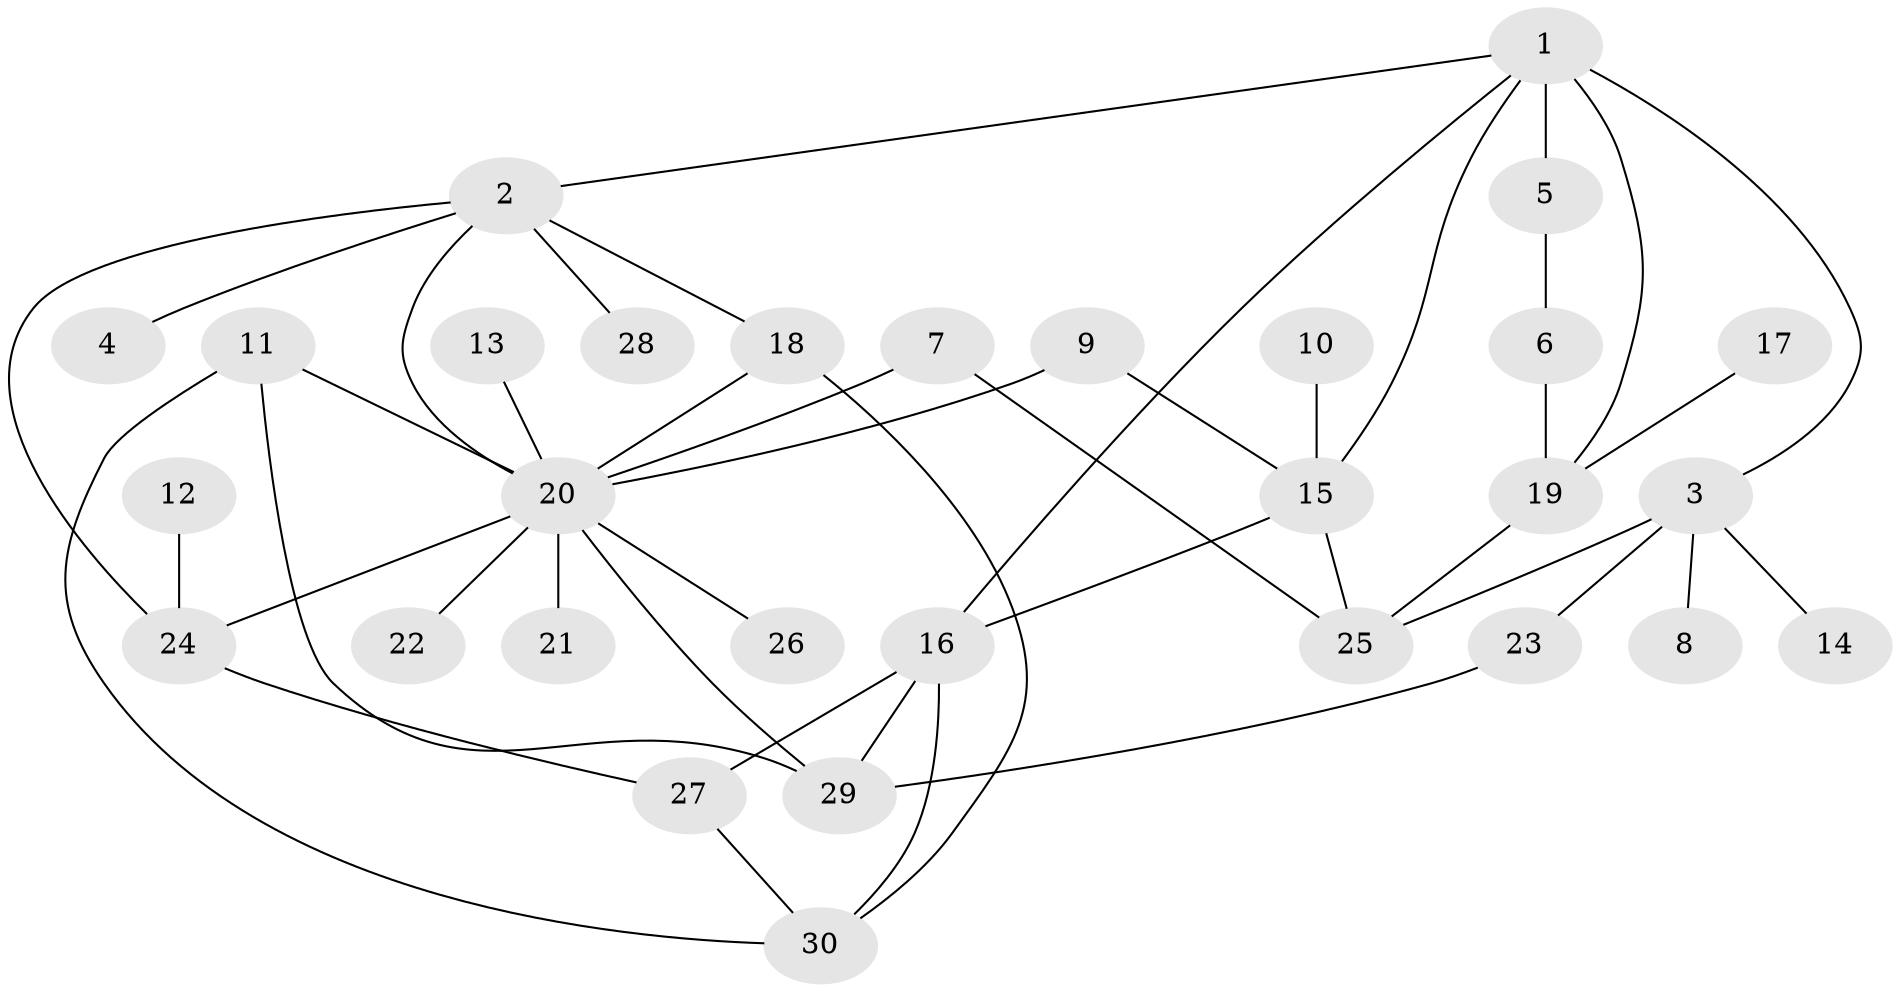 // original degree distribution, {4: 0.13333333333333333, 7: 0.016666666666666666, 5: 0.05, 3: 0.18333333333333332, 2: 0.3, 1: 0.2833333333333333, 6: 0.016666666666666666, 8: 0.016666666666666666}
// Generated by graph-tools (version 1.1) at 2025/49/03/09/25 03:49:25]
// undirected, 30 vertices, 44 edges
graph export_dot {
graph [start="1"]
  node [color=gray90,style=filled];
  1;
  2;
  3;
  4;
  5;
  6;
  7;
  8;
  9;
  10;
  11;
  12;
  13;
  14;
  15;
  16;
  17;
  18;
  19;
  20;
  21;
  22;
  23;
  24;
  25;
  26;
  27;
  28;
  29;
  30;
  1 -- 2 [weight=1.0];
  1 -- 3 [weight=1.0];
  1 -- 5 [weight=2.0];
  1 -- 15 [weight=1.0];
  1 -- 16 [weight=1.0];
  1 -- 19 [weight=1.0];
  2 -- 4 [weight=1.0];
  2 -- 18 [weight=1.0];
  2 -- 20 [weight=1.0];
  2 -- 24 [weight=1.0];
  2 -- 28 [weight=1.0];
  3 -- 8 [weight=1.0];
  3 -- 14 [weight=1.0];
  3 -- 23 [weight=1.0];
  3 -- 25 [weight=1.0];
  5 -- 6 [weight=1.0];
  6 -- 19 [weight=1.0];
  7 -- 20 [weight=1.0];
  7 -- 25 [weight=1.0];
  9 -- 15 [weight=1.0];
  9 -- 20 [weight=1.0];
  10 -- 15 [weight=1.0];
  11 -- 20 [weight=1.0];
  11 -- 29 [weight=1.0];
  11 -- 30 [weight=1.0];
  12 -- 24 [weight=1.0];
  13 -- 20 [weight=1.0];
  15 -- 16 [weight=1.0];
  15 -- 25 [weight=1.0];
  16 -- 27 [weight=2.0];
  16 -- 29 [weight=1.0];
  16 -- 30 [weight=1.0];
  17 -- 19 [weight=1.0];
  18 -- 20 [weight=1.0];
  18 -- 30 [weight=1.0];
  19 -- 25 [weight=1.0];
  20 -- 21 [weight=1.0];
  20 -- 22 [weight=1.0];
  20 -- 24 [weight=1.0];
  20 -- 26 [weight=1.0];
  20 -- 29 [weight=1.0];
  23 -- 29 [weight=1.0];
  24 -- 27 [weight=1.0];
  27 -- 30 [weight=1.0];
}
